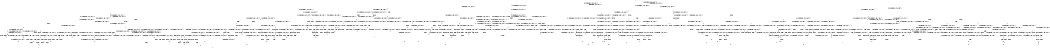 digraph BCG {
size = "7, 10.5";
center = TRUE;
node [shape = circle];
0 [peripheries = 2];
0 -> 1 [label = "EX !0 !ATOMIC_EXCH_BRANCH (1, +0, TRUE, +0, 1, TRUE) !{0, 1, 2}"];
0 -> 2 [label = "EX !2 !ATOMIC_EXCH_BRANCH (1, +1, TRUE, +1, 1, FALSE) !{0, 1, 2}"];
0 -> 3 [label = "EX !1 !ATOMIC_EXCH_BRANCH (1, +1, TRUE, +0, 3, TRUE) !{0, 1, 2}"];
0 -> 4 [label = "EX !0 !ATOMIC_EXCH_BRANCH (1, +0, TRUE, +0, 1, TRUE) !{0, 1, 2}"];
1 -> 1 [label = "EX !0 !ATOMIC_EXCH_BRANCH (1, +0, TRUE, +0, 1, TRUE) !{0, 1, 2}"];
1 -> 5 [label = "EX !2 !ATOMIC_EXCH_BRANCH (1, +1, TRUE, +1, 1, FALSE) !{0, 1, 2}"];
1 -> 6 [label = "EX !1 !ATOMIC_EXCH_BRANCH (1, +1, TRUE, +0, 3, TRUE) !{0, 1, 2}"];
1 -> 4 [label = "EX !0 !ATOMIC_EXCH_BRANCH (1, +0, TRUE, +0, 1, TRUE) !{0, 1, 2}"];
2 -> 7 [label = "EX !0 !ATOMIC_EXCH_BRANCH (1, +0, TRUE, +0, 1, FALSE) !{0, 1, 2}"];
2 -> 8 [label = "EX !1 !ATOMIC_EXCH_BRANCH (1, +1, TRUE, +0, 3, FALSE) !{0, 1, 2}"];
2 -> 9 [label = "TERMINATE !2"];
2 -> 10 [label = "EX !0 !ATOMIC_EXCH_BRANCH (1, +0, TRUE, +0, 1, FALSE) !{0, 1, 2}"];
3 -> 11 [label = "EX !0 !ATOMIC_EXCH_BRANCH (1, +0, TRUE, +0, 1, FALSE) !{0, 1, 2}"];
3 -> 12 [label = "EX !2 !ATOMIC_EXCH_BRANCH (1, +1, TRUE, +1, 1, TRUE) !{0, 1, 2}"];
3 -> 13 [label = "TERMINATE !1"];
3 -> 14 [label = "EX !0 !ATOMIC_EXCH_BRANCH (1, +0, TRUE, +0, 1, FALSE) !{0, 1, 2}"];
4 -> 15 [label = "EX !1 !ATOMIC_EXCH_BRANCH (1, +1, TRUE, +0, 3, TRUE) !{0, 1, 2}"];
4 -> 4 [label = "EX !0 !ATOMIC_EXCH_BRANCH (1, +0, TRUE, +0, 1, TRUE) !{0, 1, 2}"];
4 -> 16 [label = "EX !2 !ATOMIC_EXCH_BRANCH (1, +1, TRUE, +1, 1, FALSE) !{0, 1, 2}"];
4 -> 17 [label = "EX !1 !ATOMIC_EXCH_BRANCH (1, +1, TRUE, +0, 3, TRUE) !{0, 1, 2}"];
5 -> 7 [label = "EX !0 !ATOMIC_EXCH_BRANCH (1, +0, TRUE, +0, 1, FALSE) !{0, 1, 2}"];
5 -> 18 [label = "EX !1 !ATOMIC_EXCH_BRANCH (1, +1, TRUE, +0, 3, FALSE) !{0, 1, 2}"];
5 -> 19 [label = "TERMINATE !2"];
5 -> 10 [label = "EX !0 !ATOMIC_EXCH_BRANCH (1, +0, TRUE, +0, 1, FALSE) !{0, 1, 2}"];
6 -> 11 [label = "EX !0 !ATOMIC_EXCH_BRANCH (1, +0, TRUE, +0, 1, FALSE) !{0, 1, 2}"];
6 -> 20 [label = "EX !2 !ATOMIC_EXCH_BRANCH (1, +1, TRUE, +1, 1, TRUE) !{0, 1, 2}"];
6 -> 21 [label = "TERMINATE !1"];
6 -> 14 [label = "EX !0 !ATOMIC_EXCH_BRANCH (1, +0, TRUE, +0, 1, FALSE) !{0, 1, 2}"];
7 -> 22 [label = "EX !1 !ATOMIC_EXCH_BRANCH (1, +1, TRUE, +0, 3, TRUE) !{0, 1, 2}"];
7 -> 23 [label = "TERMINATE !0"];
7 -> 24 [label = "TERMINATE !2"];
8 -> 25 [label = "EX !1 !ATOMIC_EXCH_BRANCH (1, +0, FALSE, +1, 1, TRUE) !{0, 1, 2}"];
8 -> 26 [label = "EX !0 !ATOMIC_EXCH_BRANCH (1, +0, TRUE, +0, 1, FALSE) !{0, 1, 2}"];
8 -> 27 [label = "TERMINATE !2"];
8 -> 28 [label = "EX !0 !ATOMIC_EXCH_BRANCH (1, +0, TRUE, +0, 1, FALSE) !{0, 1, 2}"];
9 -> 29 [label = "EX !0 !ATOMIC_EXCH_BRANCH (1, +0, TRUE, +0, 1, FALSE) !{0, 1}"];
9 -> 30 [label = "EX !1 !ATOMIC_EXCH_BRANCH (1, +1, TRUE, +0, 3, FALSE) !{0, 1}"];
9 -> 31 [label = "EX !0 !ATOMIC_EXCH_BRANCH (1, +0, TRUE, +0, 1, FALSE) !{0, 1}"];
10 -> 32 [label = "EX !1 !ATOMIC_EXCH_BRANCH (1, +1, TRUE, +0, 3, TRUE) !{0, 1, 2}"];
10 -> 33 [label = "EX !1 !ATOMIC_EXCH_BRANCH (1, +1, TRUE, +0, 3, TRUE) !{0, 1, 2}"];
10 -> 34 [label = "TERMINATE !0"];
10 -> 35 [label = "TERMINATE !2"];
11 -> 22 [label = "EX !2 !ATOMIC_EXCH_BRANCH (1, +1, TRUE, +1, 1, FALSE) !{0, 1, 2}"];
11 -> 36 [label = "TERMINATE !0"];
11 -> 37 [label = "TERMINATE !1"];
12 -> 12 [label = "EX !2 !ATOMIC_EXCH_BRANCH (1, +1, TRUE, +1, 1, TRUE) !{0, 1, 2}"];
12 -> 38 [label = "EX !0 !ATOMIC_EXCH_BRANCH (1, +0, TRUE, +0, 1, FALSE) !{0, 1, 2}"];
12 -> 39 [label = "TERMINATE !1"];
12 -> 40 [label = "EX !0 !ATOMIC_EXCH_BRANCH (1, +0, TRUE, +0, 1, FALSE) !{0, 1, 2}"];
13 -> 41 [label = "EX !0 !ATOMIC_EXCH_BRANCH (1, +0, TRUE, +0, 1, FALSE) !{0, 2}"];
13 -> 42 [label = "EX !2 !ATOMIC_EXCH_BRANCH (1, +1, TRUE, +1, 1, TRUE) !{0, 2}"];
13 -> 43 [label = "EX !0 !ATOMIC_EXCH_BRANCH (1, +0, TRUE, +0, 1, FALSE) !{0, 2}"];
14 -> 33 [label = "EX !2 !ATOMIC_EXCH_BRANCH (1, +1, TRUE, +1, 1, FALSE) !{0, 1, 2}"];
14 -> 44 [label = "TERMINATE !0"];
14 -> 45 [label = "TERMINATE !1"];
15 -> 46 [label = "EX !2 !ATOMIC_EXCH_BRANCH (1, +1, TRUE, +1, 1, TRUE) !{0, 1, 2}"];
15 -> 47 [label = "EX !0 !ATOMIC_EXCH_BRANCH (1, +0, TRUE, +0, 1, FALSE) !{0, 1, 2}"];
15 -> 48 [label = "EX !2 !ATOMIC_EXCH_BRANCH (1, +1, TRUE, +1, 1, TRUE) !{0, 1, 2}"];
15 -> 49 [label = "TERMINATE !1"];
16 -> 50 [label = "EX !1 !ATOMIC_EXCH_BRANCH (1, +1, TRUE, +0, 3, FALSE) !{0, 1, 2}"];
16 -> 10 [label = "EX !0 !ATOMIC_EXCH_BRANCH (1, +0, TRUE, +0, 1, FALSE) !{0, 1, 2}"];
16 -> 51 [label = "EX !1 !ATOMIC_EXCH_BRANCH (1, +1, TRUE, +0, 3, FALSE) !{0, 1, 2}"];
16 -> 52 [label = "TERMINATE !2"];
17 -> 14 [label = "EX !0 !ATOMIC_EXCH_BRANCH (1, +0, TRUE, +0, 1, FALSE) !{0, 1, 2}"];
17 -> 53 [label = "EX !2 !ATOMIC_EXCH_BRANCH (1, +1, TRUE, +1, 1, TRUE) !{0, 1, 2}"];
17 -> 54 [label = "TERMINATE !1"];
18 -> 26 [label = "EX !0 !ATOMIC_EXCH_BRANCH (1, +0, TRUE, +0, 1, FALSE) !{0, 1, 2}"];
18 -> 55 [label = "EX !1 !ATOMIC_EXCH_BRANCH (1, +0, FALSE, +1, 1, TRUE) !{0, 1, 2}"];
18 -> 56 [label = "TERMINATE !2"];
18 -> 28 [label = "EX !0 !ATOMIC_EXCH_BRANCH (1, +0, TRUE, +0, 1, FALSE) !{0, 1, 2}"];
19 -> 29 [label = "EX !0 !ATOMIC_EXCH_BRANCH (1, +0, TRUE, +0, 1, FALSE) !{0, 1}"];
19 -> 57 [label = "EX !1 !ATOMIC_EXCH_BRANCH (1, +1, TRUE, +0, 3, FALSE) !{0, 1}"];
19 -> 31 [label = "EX !0 !ATOMIC_EXCH_BRANCH (1, +0, TRUE, +0, 1, FALSE) !{0, 1}"];
20 -> 38 [label = "EX !0 !ATOMIC_EXCH_BRANCH (1, +0, TRUE, +0, 1, FALSE) !{0, 1, 2}"];
20 -> 20 [label = "EX !2 !ATOMIC_EXCH_BRANCH (1, +1, TRUE, +1, 1, TRUE) !{0, 1, 2}"];
20 -> 58 [label = "TERMINATE !1"];
20 -> 40 [label = "EX !0 !ATOMIC_EXCH_BRANCH (1, +0, TRUE, +0, 1, FALSE) !{0, 1, 2}"];
21 -> 41 [label = "EX !0 !ATOMIC_EXCH_BRANCH (1, +0, TRUE, +0, 1, FALSE) !{0, 2}"];
21 -> 59 [label = "EX !2 !ATOMIC_EXCH_BRANCH (1, +1, TRUE, +1, 1, TRUE) !{0, 2}"];
21 -> 43 [label = "EX !0 !ATOMIC_EXCH_BRANCH (1, +0, TRUE, +0, 1, FALSE) !{0, 2}"];
22 -> 60 [label = "TERMINATE !0"];
22 -> 61 [label = "TERMINATE !2"];
22 -> 62 [label = "TERMINATE !1"];
23 -> 63 [label = "EX !1 !ATOMIC_EXCH_BRANCH (1, +1, TRUE, +0, 3, TRUE) !{1, 2}"];
23 -> 64 [label = "TERMINATE !2"];
23 -> 65 [label = "EX !1 !ATOMIC_EXCH_BRANCH (1, +1, TRUE, +0, 3, TRUE) !{1, 2}"];
24 -> 66 [label = "EX !1 !ATOMIC_EXCH_BRANCH (1, +1, TRUE, +0, 3, TRUE) !{0, 1}"];
24 -> 64 [label = "TERMINATE !0"];
25 -> 8 [label = "EX !1 !ATOMIC_EXCH_BRANCH (1, +1, TRUE, +0, 3, FALSE) !{0, 1, 2}"];
25 -> 67 [label = "EX !0 !ATOMIC_EXCH_BRANCH (1, +0, TRUE, +0, 1, FALSE) !{0, 1, 2}"];
25 -> 68 [label = "TERMINATE !2"];
25 -> 69 [label = "EX !0 !ATOMIC_EXCH_BRANCH (1, +0, TRUE, +0, 1, FALSE) !{0, 1, 2}"];
26 -> 70 [label = "EX !1 !ATOMIC_EXCH_BRANCH (1, +0, FALSE, +1, 1, FALSE) !{0, 1, 2}"];
26 -> 71 [label = "TERMINATE !0"];
26 -> 72 [label = "TERMINATE !2"];
27 -> 73 [label = "EX !1 !ATOMIC_EXCH_BRANCH (1, +0, FALSE, +1, 1, TRUE) !{0, 1}"];
27 -> 74 [label = "EX !0 !ATOMIC_EXCH_BRANCH (1, +0, TRUE, +0, 1, FALSE) !{0, 1}"];
27 -> 75 [label = "EX !0 !ATOMIC_EXCH_BRANCH (1, +0, TRUE, +0, 1, FALSE) !{0, 1}"];
28 -> 76 [label = "EX !1 !ATOMIC_EXCH_BRANCH (1, +0, FALSE, +1, 1, FALSE) !{0, 1, 2}"];
28 -> 77 [label = "EX !1 !ATOMIC_EXCH_BRANCH (1, +0, FALSE, +1, 1, FALSE) !{0, 1, 2}"];
28 -> 78 [label = "TERMINATE !0"];
28 -> 79 [label = "TERMINATE !2"];
29 -> 66 [label = "EX !1 !ATOMIC_EXCH_BRANCH (1, +1, TRUE, +0, 3, TRUE) !{0, 1}"];
29 -> 64 [label = "TERMINATE !0"];
30 -> 73 [label = "EX !1 !ATOMIC_EXCH_BRANCH (1, +0, FALSE, +1, 1, TRUE) !{0, 1}"];
30 -> 74 [label = "EX !0 !ATOMIC_EXCH_BRANCH (1, +0, TRUE, +0, 1, FALSE) !{0, 1}"];
30 -> 75 [label = "EX !0 !ATOMIC_EXCH_BRANCH (1, +0, TRUE, +0, 1, FALSE) !{0, 1}"];
31 -> 80 [label = "EX !1 !ATOMIC_EXCH_BRANCH (1, +1, TRUE, +0, 3, TRUE) !{0, 1}"];
31 -> 81 [label = "EX !1 !ATOMIC_EXCH_BRANCH (1, +1, TRUE, +0, 3, TRUE) !{0, 1}"];
31 -> 82 [label = "TERMINATE !0"];
32 -> 83 [label = "TERMINATE !0"];
32 -> 84 [label = "TERMINATE !2"];
32 -> 85 [label = "TERMINATE !1"];
33 -> 86 [label = "TERMINATE !0"];
33 -> 87 [label = "TERMINATE !2"];
33 -> 88 [label = "TERMINATE !1"];
34 -> 89 [label = "EX !1 !ATOMIC_EXCH_BRANCH (1, +1, TRUE, +0, 3, TRUE) !{1, 2}"];
34 -> 90 [label = "TERMINATE !2"];
35 -> 91 [label = "EX !1 !ATOMIC_EXCH_BRANCH (1, +1, TRUE, +0, 3, TRUE) !{0, 1}"];
35 -> 90 [label = "TERMINATE !0"];
36 -> 63 [label = "EX !2 !ATOMIC_EXCH_BRANCH (1, +1, TRUE, +1, 1, FALSE) !{1, 2}"];
36 -> 92 [label = "TERMINATE !1"];
37 -> 93 [label = "EX !2 !ATOMIC_EXCH_BRANCH (1, +1, TRUE, +1, 1, FALSE) !{0, 2}"];
37 -> 92 [label = "TERMINATE !0"];
38 -> 22 [label = "EX !2 !ATOMIC_EXCH_BRANCH (1, +1, TRUE, +1, 1, FALSE) !{0, 1, 2}"];
38 -> 94 [label = "TERMINATE !0"];
38 -> 95 [label = "TERMINATE !1"];
39 -> 42 [label = "EX !2 !ATOMIC_EXCH_BRANCH (1, +1, TRUE, +1, 1, TRUE) !{0, 2}"];
39 -> 96 [label = "EX !0 !ATOMIC_EXCH_BRANCH (1, +0, TRUE, +0, 1, FALSE) !{0, 2}"];
39 -> 97 [label = "EX !0 !ATOMIC_EXCH_BRANCH (1, +0, TRUE, +0, 1, FALSE) !{0, 2}"];
40 -> 33 [label = "EX !2 !ATOMIC_EXCH_BRANCH (1, +1, TRUE, +1, 1, FALSE) !{0, 1, 2}"];
40 -> 98 [label = "TERMINATE !0"];
40 -> 99 [label = "TERMINATE !1"];
41 -> 93 [label = "EX !2 !ATOMIC_EXCH_BRANCH (1, +1, TRUE, +1, 1, FALSE) !{0, 2}"];
41 -> 92 [label = "TERMINATE !0"];
42 -> 42 [label = "EX !2 !ATOMIC_EXCH_BRANCH (1, +1, TRUE, +1, 1, TRUE) !{0, 2}"];
42 -> 96 [label = "EX !0 !ATOMIC_EXCH_BRANCH (1, +0, TRUE, +0, 1, FALSE) !{0, 2}"];
42 -> 97 [label = "EX !0 !ATOMIC_EXCH_BRANCH (1, +0, TRUE, +0, 1, FALSE) !{0, 2}"];
43 -> 100 [label = "EX !2 !ATOMIC_EXCH_BRANCH (1, +1, TRUE, +1, 1, FALSE) !{0, 2}"];
43 -> 101 [label = "EX !2 !ATOMIC_EXCH_BRANCH (1, +1, TRUE, +1, 1, FALSE) !{0, 2}"];
43 -> 102 [label = "TERMINATE !0"];
44 -> 89 [label = "EX !2 !ATOMIC_EXCH_BRANCH (1, +1, TRUE, +1, 1, FALSE) !{1, 2}"];
44 -> 103 [label = "TERMINATE !1"];
45 -> 104 [label = "EX !2 !ATOMIC_EXCH_BRANCH (1, +1, TRUE, +1, 1, FALSE) !{0, 2}"];
45 -> 103 [label = "TERMINATE !0"];
46 -> 105 [label = "EX !0 !ATOMIC_EXCH_BRANCH (1, +0, TRUE, +0, 1, FALSE) !{0, 1, 2}"];
46 -> 46 [label = "EX !2 !ATOMIC_EXCH_BRANCH (1, +1, TRUE, +1, 1, TRUE) !{0, 1, 2}"];
46 -> 106 [label = "TERMINATE !1"];
46 -> 40 [label = "EX !0 !ATOMIC_EXCH_BRANCH (1, +0, TRUE, +0, 1, FALSE) !{0, 1, 2}"];
47 -> 107 [label = "EX !2 !ATOMIC_EXCH_BRANCH (1, +1, TRUE, +1, 1, FALSE) !{0, 1, 2}"];
47 -> 32 [label = "EX !2 !ATOMIC_EXCH_BRANCH (1, +1, TRUE, +1, 1, FALSE) !{0, 1, 2}"];
47 -> 108 [label = "TERMINATE !0"];
47 -> 109 [label = "TERMINATE !1"];
48 -> 46 [label = "EX !2 !ATOMIC_EXCH_BRANCH (1, +1, TRUE, +1, 1, TRUE) !{0, 1, 2}"];
48 -> 110 [label = "EX !0 !ATOMIC_EXCH_BRANCH (1, +0, TRUE, +0, 1, FALSE) !{0, 1, 2}"];
48 -> 48 [label = "EX !2 !ATOMIC_EXCH_BRANCH (1, +1, TRUE, +1, 1, TRUE) !{0, 1, 2}"];
48 -> 111 [label = "TERMINATE !1"];
49 -> 112 [label = "EX !0 !ATOMIC_EXCH_BRANCH (1, +0, TRUE, +0, 1, FALSE) !{0, 2}"];
49 -> 113 [label = "EX !2 !ATOMIC_EXCH_BRANCH (1, +1, TRUE, +1, 1, TRUE) !{0, 2}"];
50 -> 114 [label = "EX !0 !ATOMIC_EXCH_BRANCH (1, +0, TRUE, +0, 1, FALSE) !{0, 1, 2}"];
50 -> 115 [label = "EX !1 !ATOMIC_EXCH_BRANCH (1, +0, FALSE, +1, 1, TRUE) !{0, 1, 2}"];
50 -> 116 [label = "TERMINATE !2"];
51 -> 115 [label = "EX !1 !ATOMIC_EXCH_BRANCH (1, +0, FALSE, +1, 1, TRUE) !{0, 1, 2}"];
51 -> 28 [label = "EX !0 !ATOMIC_EXCH_BRANCH (1, +0, TRUE, +0, 1, FALSE) !{0, 1, 2}"];
51 -> 117 [label = "EX !1 !ATOMIC_EXCH_BRANCH (1, +0, FALSE, +1, 1, TRUE) !{0, 1, 2}"];
51 -> 118 [label = "TERMINATE !2"];
52 -> 119 [label = "EX !0 !ATOMIC_EXCH_BRANCH (1, +0, TRUE, +0, 1, FALSE) !{0, 1}"];
52 -> 120 [label = "EX !1 !ATOMIC_EXCH_BRANCH (1, +1, TRUE, +0, 3, FALSE) !{0, 1}"];
53 -> 40 [label = "EX !0 !ATOMIC_EXCH_BRANCH (1, +0, TRUE, +0, 1, FALSE) !{0, 1, 2}"];
53 -> 53 [label = "EX !2 !ATOMIC_EXCH_BRANCH (1, +1, TRUE, +1, 1, TRUE) !{0, 1, 2}"];
53 -> 121 [label = "TERMINATE !1"];
54 -> 122 [label = "EX !0 !ATOMIC_EXCH_BRANCH (1, +0, TRUE, +0, 1, FALSE) !{0, 2}"];
54 -> 123 [label = "EX !2 !ATOMIC_EXCH_BRANCH (1, +1, TRUE, +1, 1, TRUE) !{0, 2}"];
55 -> 67 [label = "EX !0 !ATOMIC_EXCH_BRANCH (1, +0, TRUE, +0, 1, FALSE) !{0, 1, 2}"];
55 -> 18 [label = "EX !1 !ATOMIC_EXCH_BRANCH (1, +1, TRUE, +0, 3, FALSE) !{0, 1, 2}"];
55 -> 124 [label = "TERMINATE !2"];
55 -> 69 [label = "EX !0 !ATOMIC_EXCH_BRANCH (1, +0, TRUE, +0, 1, FALSE) !{0, 1, 2}"];
56 -> 74 [label = "EX !0 !ATOMIC_EXCH_BRANCH (1, +0, TRUE, +0, 1, FALSE) !{0, 1}"];
56 -> 125 [label = "EX !1 !ATOMIC_EXCH_BRANCH (1, +0, FALSE, +1, 1, TRUE) !{0, 1}"];
56 -> 75 [label = "EX !0 !ATOMIC_EXCH_BRANCH (1, +0, TRUE, +0, 1, FALSE) !{0, 1}"];
57 -> 74 [label = "EX !0 !ATOMIC_EXCH_BRANCH (1, +0, TRUE, +0, 1, FALSE) !{0, 1}"];
57 -> 125 [label = "EX !1 !ATOMIC_EXCH_BRANCH (1, +0, FALSE, +1, 1, TRUE) !{0, 1}"];
57 -> 75 [label = "EX !0 !ATOMIC_EXCH_BRANCH (1, +0, TRUE, +0, 1, FALSE) !{0, 1}"];
58 -> 96 [label = "EX !0 !ATOMIC_EXCH_BRANCH (1, +0, TRUE, +0, 1, FALSE) !{0, 2}"];
58 -> 59 [label = "EX !2 !ATOMIC_EXCH_BRANCH (1, +1, TRUE, +1, 1, TRUE) !{0, 2}"];
58 -> 97 [label = "EX !0 !ATOMIC_EXCH_BRANCH (1, +0, TRUE, +0, 1, FALSE) !{0, 2}"];
59 -> 96 [label = "EX !0 !ATOMIC_EXCH_BRANCH (1, +0, TRUE, +0, 1, FALSE) !{0, 2}"];
59 -> 59 [label = "EX !2 !ATOMIC_EXCH_BRANCH (1, +1, TRUE, +1, 1, TRUE) !{0, 2}"];
59 -> 97 [label = "EX !0 !ATOMIC_EXCH_BRANCH (1, +0, TRUE, +0, 1, FALSE) !{0, 2}"];
60 -> 126 [label = "TERMINATE !2"];
60 -> 127 [label = "TERMINATE !1"];
61 -> 126 [label = "TERMINATE !0"];
61 -> 128 [label = "TERMINATE !1"];
62 -> 127 [label = "TERMINATE !0"];
62 -> 128 [label = "TERMINATE !2"];
63 -> 126 [label = "TERMINATE !2"];
63 -> 127 [label = "TERMINATE !1"];
64 -> 129 [label = "EX !1 !ATOMIC_EXCH_BRANCH (1, +1, TRUE, +0, 3, TRUE) !{1}"];
64 -> 130 [label = "EX !1 !ATOMIC_EXCH_BRANCH (1, +1, TRUE, +0, 3, TRUE) !{1}"];
65 -> 131 [label = "TERMINATE !2"];
65 -> 132 [label = "TERMINATE !1"];
66 -> 126 [label = "TERMINATE !0"];
66 -> 128 [label = "TERMINATE !1"];
67 -> 22 [label = "EX !1 !ATOMIC_EXCH_BRANCH (1, +1, TRUE, +0, 3, TRUE) !{0, 1, 2}"];
67 -> 133 [label = "TERMINATE !0"];
67 -> 134 [label = "TERMINATE !2"];
68 -> 30 [label = "EX !1 !ATOMIC_EXCH_BRANCH (1, +1, TRUE, +0, 3, FALSE) !{0, 1}"];
68 -> 135 [label = "EX !0 !ATOMIC_EXCH_BRANCH (1, +0, TRUE, +0, 1, FALSE) !{0, 1}"];
68 -> 136 [label = "EX !0 !ATOMIC_EXCH_BRANCH (1, +0, TRUE, +0, 1, FALSE) !{0, 1}"];
69 -> 32 [label = "EX !1 !ATOMIC_EXCH_BRANCH (1, +1, TRUE, +0, 3, TRUE) !{0, 1, 2}"];
69 -> 33 [label = "EX !1 !ATOMIC_EXCH_BRANCH (1, +1, TRUE, +0, 3, TRUE) !{0, 1, 2}"];
69 -> 137 [label = "TERMINATE !0"];
69 -> 138 [label = "TERMINATE !2"];
70 -> 139 [label = "TERMINATE !0"];
70 -> 140 [label = "TERMINATE !2"];
70 -> 141 [label = "TERMINATE !1"];
71 -> 142 [label = "EX !1 !ATOMIC_EXCH_BRANCH (1, +0, FALSE, +1, 1, FALSE) !{1, 2}"];
71 -> 143 [label = "TERMINATE !2"];
71 -> 144 [label = "EX !1 !ATOMIC_EXCH_BRANCH (1, +0, FALSE, +1, 1, FALSE) !{1, 2}"];
72 -> 145 [label = "EX !1 !ATOMIC_EXCH_BRANCH (1, +0, FALSE, +1, 1, FALSE) !{0, 1}"];
72 -> 143 [label = "TERMINATE !0"];
73 -> 30 [label = "EX !1 !ATOMIC_EXCH_BRANCH (1, +1, TRUE, +0, 3, FALSE) !{0, 1}"];
73 -> 135 [label = "EX !0 !ATOMIC_EXCH_BRANCH (1, +0, TRUE, +0, 1, FALSE) !{0, 1}"];
73 -> 136 [label = "EX !0 !ATOMIC_EXCH_BRANCH (1, +0, TRUE, +0, 1, FALSE) !{0, 1}"];
74 -> 145 [label = "EX !1 !ATOMIC_EXCH_BRANCH (1, +0, FALSE, +1, 1, FALSE) !{0, 1}"];
74 -> 143 [label = "TERMINATE !0"];
75 -> 146 [label = "EX !1 !ATOMIC_EXCH_BRANCH (1, +0, FALSE, +1, 1, FALSE) !{0, 1}"];
75 -> 147 [label = "EX !1 !ATOMIC_EXCH_BRANCH (1, +0, FALSE, +1, 1, FALSE) !{0, 1}"];
75 -> 148 [label = "TERMINATE !0"];
76 -> 149 [label = "TERMINATE !0"];
76 -> 150 [label = "TERMINATE !2"];
76 -> 151 [label = "TERMINATE !1"];
77 -> 152 [label = "TERMINATE !0"];
77 -> 153 [label = "TERMINATE !2"];
77 -> 154 [label = "TERMINATE !1"];
78 -> 155 [label = "EX !1 !ATOMIC_EXCH_BRANCH (1, +0, FALSE, +1, 1, FALSE) !{1, 2}"];
78 -> 156 [label = "TERMINATE !2"];
79 -> 157 [label = "EX !1 !ATOMIC_EXCH_BRANCH (1, +0, FALSE, +1, 1, FALSE) !{0, 1}"];
79 -> 156 [label = "TERMINATE !0"];
80 -> 158 [label = "TERMINATE !0"];
80 -> 159 [label = "TERMINATE !1"];
81 -> 160 [label = "TERMINATE !0"];
81 -> 161 [label = "TERMINATE !1"];
82 -> 162 [label = "EX !1 !ATOMIC_EXCH_BRANCH (1, +1, TRUE, +0, 3, TRUE) !{1}"];
83 -> 163 [label = "TERMINATE !2"];
83 -> 164 [label = "TERMINATE !1"];
84 -> 163 [label = "TERMINATE !0"];
84 -> 165 [label = "TERMINATE !1"];
85 -> 164 [label = "TERMINATE !0"];
85 -> 165 [label = "TERMINATE !2"];
86 -> 166 [label = "TERMINATE !2"];
86 -> 167 [label = "TERMINATE !1"];
87 -> 166 [label = "TERMINATE !0"];
87 -> 168 [label = "TERMINATE !1"];
88 -> 167 [label = "TERMINATE !0"];
88 -> 168 [label = "TERMINATE !2"];
89 -> 166 [label = "TERMINATE !2"];
89 -> 167 [label = "TERMINATE !1"];
90 -> 169 [label = "EX !1 !ATOMIC_EXCH_BRANCH (1, +1, TRUE, +0, 3, TRUE) !{1}"];
91 -> 166 [label = "TERMINATE !0"];
91 -> 168 [label = "TERMINATE !1"];
92 -> 170 [label = "EX !2 !ATOMIC_EXCH_BRANCH (1, +1, TRUE, +1, 1, FALSE) !{2}"];
92 -> 171 [label = "EX !2 !ATOMIC_EXCH_BRANCH (1, +1, TRUE, +1, 1, FALSE) !{2}"];
93 -> 127 [label = "TERMINATE !0"];
93 -> 128 [label = "TERMINATE !2"];
94 -> 63 [label = "EX !2 !ATOMIC_EXCH_BRANCH (1, +1, TRUE, +1, 1, FALSE) !{1, 2}"];
94 -> 172 [label = "TERMINATE !1"];
95 -> 93 [label = "EX !2 !ATOMIC_EXCH_BRANCH (1, +1, TRUE, +1, 1, FALSE) !{0, 2}"];
95 -> 172 [label = "TERMINATE !0"];
96 -> 93 [label = "EX !2 !ATOMIC_EXCH_BRANCH (1, +1, TRUE, +1, 1, FALSE) !{0, 2}"];
96 -> 172 [label = "TERMINATE !0"];
97 -> 100 [label = "EX !2 !ATOMIC_EXCH_BRANCH (1, +1, TRUE, +1, 1, FALSE) !{0, 2}"];
97 -> 101 [label = "EX !2 !ATOMIC_EXCH_BRANCH (1, +1, TRUE, +1, 1, FALSE) !{0, 2}"];
97 -> 173 [label = "TERMINATE !0"];
98 -> 89 [label = "EX !2 !ATOMIC_EXCH_BRANCH (1, +1, TRUE, +1, 1, FALSE) !{1, 2}"];
98 -> 174 [label = "TERMINATE !1"];
99 -> 104 [label = "EX !2 !ATOMIC_EXCH_BRANCH (1, +1, TRUE, +1, 1, FALSE) !{0, 2}"];
99 -> 174 [label = "TERMINATE !0"];
100 -> 175 [label = "TERMINATE !0"];
100 -> 176 [label = "TERMINATE !2"];
101 -> 177 [label = "TERMINATE !0"];
101 -> 178 [label = "TERMINATE !2"];
102 -> 179 [label = "EX !2 !ATOMIC_EXCH_BRANCH (1, +1, TRUE, +1, 1, FALSE) !{2}"];
103 -> 180 [label = "EX !2 !ATOMIC_EXCH_BRANCH (1, +1, TRUE, +1, 1, FALSE) !{2}"];
104 -> 167 [label = "TERMINATE !0"];
104 -> 168 [label = "TERMINATE !2"];
105 -> 107 [label = "EX !2 !ATOMIC_EXCH_BRANCH (1, +1, TRUE, +1, 1, FALSE) !{0, 1, 2}"];
105 -> 181 [label = "TERMINATE !0"];
105 -> 182 [label = "TERMINATE !1"];
106 -> 183 [label = "EX !0 !ATOMIC_EXCH_BRANCH (1, +0, TRUE, +0, 1, FALSE) !{0, 2}"];
106 -> 184 [label = "EX !2 !ATOMIC_EXCH_BRANCH (1, +1, TRUE, +1, 1, TRUE) !{0, 2}"];
107 -> 185 [label = "TERMINATE !0"];
107 -> 186 [label = "TERMINATE !2"];
107 -> 187 [label = "TERMINATE !1"];
108 -> 188 [label = "EX !2 !ATOMIC_EXCH_BRANCH (1, +1, TRUE, +1, 1, FALSE) !{1, 2}"];
108 -> 189 [label = "TERMINATE !1"];
109 -> 190 [label = "EX !2 !ATOMIC_EXCH_BRANCH (1, +1, TRUE, +1, 1, FALSE) !{0, 2}"];
109 -> 189 [label = "TERMINATE !0"];
110 -> 107 [label = "EX !2 !ATOMIC_EXCH_BRANCH (1, +1, TRUE, +1, 1, FALSE) !{0, 1, 2}"];
110 -> 32 [label = "EX !2 !ATOMIC_EXCH_BRANCH (1, +1, TRUE, +1, 1, FALSE) !{0, 1, 2}"];
110 -> 191 [label = "TERMINATE !0"];
110 -> 192 [label = "TERMINATE !1"];
111 -> 193 [label = "EX !0 !ATOMIC_EXCH_BRANCH (1, +0, TRUE, +0, 1, FALSE) !{0, 2}"];
111 -> 113 [label = "EX !2 !ATOMIC_EXCH_BRANCH (1, +1, TRUE, +1, 1, TRUE) !{0, 2}"];
112 -> 190 [label = "EX !2 !ATOMIC_EXCH_BRANCH (1, +1, TRUE, +1, 1, FALSE) !{0, 2}"];
112 -> 189 [label = "TERMINATE !0"];
113 -> 193 [label = "EX !0 !ATOMIC_EXCH_BRANCH (1, +0, TRUE, +0, 1, FALSE) !{0, 2}"];
113 -> 113 [label = "EX !2 !ATOMIC_EXCH_BRANCH (1, +1, TRUE, +1, 1, TRUE) !{0, 2}"];
114 -> 76 [label = "EX !1 !ATOMIC_EXCH_BRANCH (1, +0, FALSE, +1, 1, FALSE) !{0, 1, 2}"];
114 -> 194 [label = "TERMINATE !0"];
114 -> 195 [label = "TERMINATE !2"];
115 -> 196 [label = "EX !0 !ATOMIC_EXCH_BRANCH (1, +0, TRUE, +0, 1, FALSE) !{0, 1, 2}"];
115 -> 50 [label = "EX !1 !ATOMIC_EXCH_BRANCH (1, +1, TRUE, +0, 3, FALSE) !{0, 1, 2}"];
115 -> 197 [label = "TERMINATE !2"];
116 -> 198 [label = "EX !0 !ATOMIC_EXCH_BRANCH (1, +0, TRUE, +0, 1, FALSE) !{0, 1}"];
116 -> 199 [label = "EX !1 !ATOMIC_EXCH_BRANCH (1, +0, FALSE, +1, 1, TRUE) !{0, 1}"];
117 -> 50 [label = "EX !1 !ATOMIC_EXCH_BRANCH (1, +1, TRUE, +0, 3, FALSE) !{0, 1, 2}"];
117 -> 69 [label = "EX !0 !ATOMIC_EXCH_BRANCH (1, +0, TRUE, +0, 1, FALSE) !{0, 1, 2}"];
117 -> 51 [label = "EX !1 !ATOMIC_EXCH_BRANCH (1, +1, TRUE, +0, 3, FALSE) !{0, 1, 2}"];
117 -> 200 [label = "TERMINATE !2"];
118 -> 201 [label = "EX !0 !ATOMIC_EXCH_BRANCH (1, +0, TRUE, +0, 1, FALSE) !{0, 1}"];
118 -> 202 [label = "EX !1 !ATOMIC_EXCH_BRANCH (1, +0, FALSE, +1, 1, TRUE) !{0, 1}"];
119 -> 91 [label = "EX !1 !ATOMIC_EXCH_BRANCH (1, +1, TRUE, +0, 3, TRUE) !{0, 1}"];
119 -> 90 [label = "TERMINATE !0"];
120 -> 201 [label = "EX !0 !ATOMIC_EXCH_BRANCH (1, +0, TRUE, +0, 1, FALSE) !{0, 1}"];
120 -> 202 [label = "EX !1 !ATOMIC_EXCH_BRANCH (1, +0, FALSE, +1, 1, TRUE) !{0, 1}"];
121 -> 203 [label = "EX !0 !ATOMIC_EXCH_BRANCH (1, +0, TRUE, +0, 1, FALSE) !{0, 2}"];
121 -> 123 [label = "EX !2 !ATOMIC_EXCH_BRANCH (1, +1, TRUE, +1, 1, TRUE) !{0, 2}"];
122 -> 104 [label = "EX !2 !ATOMIC_EXCH_BRANCH (1, +1, TRUE, +1, 1, FALSE) !{0, 2}"];
122 -> 103 [label = "TERMINATE !0"];
123 -> 203 [label = "EX !0 !ATOMIC_EXCH_BRANCH (1, +0, TRUE, +0, 1, FALSE) !{0, 2}"];
123 -> 123 [label = "EX !2 !ATOMIC_EXCH_BRANCH (1, +1, TRUE, +1, 1, TRUE) !{0, 2}"];
124 -> 135 [label = "EX !0 !ATOMIC_EXCH_BRANCH (1, +0, TRUE, +0, 1, FALSE) !{0, 1}"];
124 -> 57 [label = "EX !1 !ATOMIC_EXCH_BRANCH (1, +1, TRUE, +0, 3, FALSE) !{0, 1}"];
124 -> 136 [label = "EX !0 !ATOMIC_EXCH_BRANCH (1, +0, TRUE, +0, 1, FALSE) !{0, 1}"];
125 -> 135 [label = "EX !0 !ATOMIC_EXCH_BRANCH (1, +0, TRUE, +0, 1, FALSE) !{0, 1}"];
125 -> 57 [label = "EX !1 !ATOMIC_EXCH_BRANCH (1, +1, TRUE, +0, 3, FALSE) !{0, 1}"];
125 -> 136 [label = "EX !0 !ATOMIC_EXCH_BRANCH (1, +0, TRUE, +0, 1, FALSE) !{0, 1}"];
126 -> 204 [label = "TERMINATE !1"];
127 -> 204 [label = "TERMINATE !2"];
128 -> 204 [label = "TERMINATE !0"];
129 -> 204 [label = "TERMINATE !1"];
130 -> 205 [label = "TERMINATE !1"];
131 -> 206 [label = "TERMINATE !1"];
132 -> 206 [label = "TERMINATE !2"];
133 -> 63 [label = "EX !1 !ATOMIC_EXCH_BRANCH (1, +1, TRUE, +0, 3, TRUE) !{1, 2}"];
133 -> 207 [label = "TERMINATE !2"];
133 -> 65 [label = "EX !1 !ATOMIC_EXCH_BRANCH (1, +1, TRUE, +0, 3, TRUE) !{1, 2}"];
134 -> 66 [label = "EX !1 !ATOMIC_EXCH_BRANCH (1, +1, TRUE, +0, 3, TRUE) !{0, 1}"];
134 -> 207 [label = "TERMINATE !0"];
135 -> 66 [label = "EX !1 !ATOMIC_EXCH_BRANCH (1, +1, TRUE, +0, 3, TRUE) !{0, 1}"];
135 -> 207 [label = "TERMINATE !0"];
136 -> 80 [label = "EX !1 !ATOMIC_EXCH_BRANCH (1, +1, TRUE, +0, 3, TRUE) !{0, 1}"];
136 -> 81 [label = "EX !1 !ATOMIC_EXCH_BRANCH (1, +1, TRUE, +0, 3, TRUE) !{0, 1}"];
136 -> 208 [label = "TERMINATE !0"];
137 -> 89 [label = "EX !1 !ATOMIC_EXCH_BRANCH (1, +1, TRUE, +0, 3, TRUE) !{1, 2}"];
137 -> 209 [label = "TERMINATE !2"];
138 -> 91 [label = "EX !1 !ATOMIC_EXCH_BRANCH (1, +1, TRUE, +0, 3, TRUE) !{0, 1}"];
138 -> 209 [label = "TERMINATE !0"];
139 -> 210 [label = "TERMINATE !2"];
139 -> 211 [label = "TERMINATE !1"];
140 -> 210 [label = "TERMINATE !0"];
140 -> 212 [label = "TERMINATE !1"];
141 -> 211 [label = "TERMINATE !0"];
141 -> 212 [label = "TERMINATE !2"];
142 -> 210 [label = "TERMINATE !2"];
142 -> 211 [label = "TERMINATE !1"];
143 -> 213 [label = "EX !1 !ATOMIC_EXCH_BRANCH (1, +0, FALSE, +1, 1, FALSE) !{1}"];
143 -> 214 [label = "EX !1 !ATOMIC_EXCH_BRANCH (1, +0, FALSE, +1, 1, FALSE) !{1}"];
144 -> 215 [label = "TERMINATE !2"];
144 -> 216 [label = "TERMINATE !1"];
145 -> 210 [label = "TERMINATE !0"];
145 -> 212 [label = "TERMINATE !1"];
146 -> 217 [label = "TERMINATE !0"];
146 -> 218 [label = "TERMINATE !1"];
147 -> 219 [label = "TERMINATE !0"];
147 -> 220 [label = "TERMINATE !1"];
148 -> 221 [label = "EX !1 !ATOMIC_EXCH_BRANCH (1, +0, FALSE, +1, 1, FALSE) !{1}"];
149 -> 222 [label = "TERMINATE !2"];
149 -> 223 [label = "TERMINATE !1"];
150 -> 222 [label = "TERMINATE !0"];
150 -> 224 [label = "TERMINATE !1"];
151 -> 223 [label = "TERMINATE !0"];
151 -> 224 [label = "TERMINATE !2"];
152 -> 225 [label = "TERMINATE !2"];
152 -> 226 [label = "TERMINATE !1"];
153 -> 225 [label = "TERMINATE !0"];
153 -> 227 [label = "TERMINATE !1"];
154 -> 226 [label = "TERMINATE !0"];
154 -> 227 [label = "TERMINATE !2"];
155 -> 225 [label = "TERMINATE !2"];
155 -> 226 [label = "TERMINATE !1"];
156 -> 228 [label = "EX !1 !ATOMIC_EXCH_BRANCH (1, +0, FALSE, +1, 1, FALSE) !{1}"];
157 -> 225 [label = "TERMINATE !0"];
157 -> 227 [label = "TERMINATE !1"];
158 -> 229 [label = "TERMINATE !1"];
159 -> 229 [label = "TERMINATE !0"];
160 -> 230 [label = "TERMINATE !1"];
161 -> 230 [label = "TERMINATE !0"];
162 -> 230 [label = "TERMINATE !1"];
163 -> 231 [label = "TERMINATE !1"];
164 -> 231 [label = "TERMINATE !2"];
165 -> 231 [label = "TERMINATE !0"];
166 -> 232 [label = "TERMINATE !1"];
167 -> 232 [label = "TERMINATE !2"];
168 -> 232 [label = "TERMINATE !0"];
169 -> 232 [label = "TERMINATE !1"];
170 -> 204 [label = "TERMINATE !2"];
171 -> 233 [label = "TERMINATE !2"];
172 -> 170 [label = "EX !2 !ATOMIC_EXCH_BRANCH (1, +1, TRUE, +1, 1, FALSE) !{2}"];
172 -> 171 [label = "EX !2 !ATOMIC_EXCH_BRANCH (1, +1, TRUE, +1, 1, FALSE) !{2}"];
173 -> 179 [label = "EX !2 !ATOMIC_EXCH_BRANCH (1, +1, TRUE, +1, 1, FALSE) !{2}"];
174 -> 180 [label = "EX !2 !ATOMIC_EXCH_BRANCH (1, +1, TRUE, +1, 1, FALSE) !{2}"];
175 -> 234 [label = "TERMINATE !2"];
176 -> 234 [label = "TERMINATE !0"];
177 -> 235 [label = "TERMINATE !2"];
178 -> 235 [label = "TERMINATE !0"];
179 -> 235 [label = "TERMINATE !2"];
180 -> 232 [label = "TERMINATE !2"];
181 -> 236 [label = "EX !2 !ATOMIC_EXCH_BRANCH (1, +1, TRUE, +1, 1, FALSE) !{1, 2}"];
181 -> 237 [label = "TERMINATE !1"];
182 -> 238 [label = "EX !2 !ATOMIC_EXCH_BRANCH (1, +1, TRUE, +1, 1, FALSE) !{0, 2}"];
182 -> 237 [label = "TERMINATE !0"];
183 -> 238 [label = "EX !2 !ATOMIC_EXCH_BRANCH (1, +1, TRUE, +1, 1, FALSE) !{0, 2}"];
183 -> 237 [label = "TERMINATE !0"];
184 -> 183 [label = "EX !0 !ATOMIC_EXCH_BRANCH (1, +0, TRUE, +0, 1, FALSE) !{0, 2}"];
184 -> 184 [label = "EX !2 !ATOMIC_EXCH_BRANCH (1, +1, TRUE, +1, 1, TRUE) !{0, 2}"];
185 -> 239 [label = "TERMINATE !2"];
185 -> 240 [label = "TERMINATE !1"];
186 -> 239 [label = "TERMINATE !0"];
186 -> 241 [label = "TERMINATE !1"];
187 -> 240 [label = "TERMINATE !0"];
187 -> 241 [label = "TERMINATE !2"];
188 -> 163 [label = "TERMINATE !2"];
188 -> 164 [label = "TERMINATE !1"];
189 -> 242 [label = "EX !2 !ATOMIC_EXCH_BRANCH (1, +1, TRUE, +1, 1, FALSE) !{2}"];
190 -> 164 [label = "TERMINATE !0"];
190 -> 165 [label = "TERMINATE !2"];
191 -> 188 [label = "EX !2 !ATOMIC_EXCH_BRANCH (1, +1, TRUE, +1, 1, FALSE) !{1, 2}"];
191 -> 243 [label = "TERMINATE !1"];
192 -> 190 [label = "EX !2 !ATOMIC_EXCH_BRANCH (1, +1, TRUE, +1, 1, FALSE) !{0, 2}"];
192 -> 243 [label = "TERMINATE !0"];
193 -> 190 [label = "EX !2 !ATOMIC_EXCH_BRANCH (1, +1, TRUE, +1, 1, FALSE) !{0, 2}"];
193 -> 243 [label = "TERMINATE !0"];
194 -> 244 [label = "EX !1 !ATOMIC_EXCH_BRANCH (1, +0, FALSE, +1, 1, FALSE) !{1, 2}"];
194 -> 245 [label = "TERMINATE !2"];
195 -> 246 [label = "EX !1 !ATOMIC_EXCH_BRANCH (1, +0, FALSE, +1, 1, FALSE) !{0, 1}"];
195 -> 245 [label = "TERMINATE !0"];
196 -> 32 [label = "EX !1 !ATOMIC_EXCH_BRANCH (1, +1, TRUE, +0, 3, TRUE) !{0, 1, 2}"];
196 -> 247 [label = "TERMINATE !0"];
196 -> 248 [label = "TERMINATE !2"];
197 -> 249 [label = "EX !0 !ATOMIC_EXCH_BRANCH (1, +0, TRUE, +0, 1, FALSE) !{0, 1}"];
197 -> 250 [label = "EX !1 !ATOMIC_EXCH_BRANCH (1, +1, TRUE, +0, 3, FALSE) !{0, 1}"];
198 -> 246 [label = "EX !1 !ATOMIC_EXCH_BRANCH (1, +0, FALSE, +1, 1, FALSE) !{0, 1}"];
198 -> 245 [label = "TERMINATE !0"];
199 -> 249 [label = "EX !0 !ATOMIC_EXCH_BRANCH (1, +0, TRUE, +0, 1, FALSE) !{0, 1}"];
199 -> 250 [label = "EX !1 !ATOMIC_EXCH_BRANCH (1, +1, TRUE, +0, 3, FALSE) !{0, 1}"];
200 -> 251 [label = "EX !0 !ATOMIC_EXCH_BRANCH (1, +0, TRUE, +0, 1, FALSE) !{0, 1}"];
200 -> 120 [label = "EX !1 !ATOMIC_EXCH_BRANCH (1, +1, TRUE, +0, 3, FALSE) !{0, 1}"];
201 -> 157 [label = "EX !1 !ATOMIC_EXCH_BRANCH (1, +0, FALSE, +1, 1, FALSE) !{0, 1}"];
201 -> 156 [label = "TERMINATE !0"];
202 -> 251 [label = "EX !0 !ATOMIC_EXCH_BRANCH (1, +0, TRUE, +0, 1, FALSE) !{0, 1}"];
202 -> 120 [label = "EX !1 !ATOMIC_EXCH_BRANCH (1, +1, TRUE, +0, 3, FALSE) !{0, 1}"];
203 -> 104 [label = "EX !2 !ATOMIC_EXCH_BRANCH (1, +1, TRUE, +1, 1, FALSE) !{0, 2}"];
203 -> 174 [label = "TERMINATE !0"];
204 -> 252 [label = "exit"];
205 -> 253 [label = "exit"];
206 -> 254 [label = "exit"];
207 -> 129 [label = "EX !1 !ATOMIC_EXCH_BRANCH (1, +1, TRUE, +0, 3, TRUE) !{1}"];
207 -> 130 [label = "EX !1 !ATOMIC_EXCH_BRANCH (1, +1, TRUE, +0, 3, TRUE) !{1}"];
208 -> 162 [label = "EX !1 !ATOMIC_EXCH_BRANCH (1, +1, TRUE, +0, 3, TRUE) !{1}"];
209 -> 169 [label = "EX !1 !ATOMIC_EXCH_BRANCH (1, +1, TRUE, +0, 3, TRUE) !{1}"];
210 -> 255 [label = "TERMINATE !1"];
211 -> 255 [label = "TERMINATE !2"];
212 -> 255 [label = "TERMINATE !0"];
213 -> 255 [label = "TERMINATE !1"];
214 -> 256 [label = "TERMINATE !1"];
215 -> 257 [label = "TERMINATE !1"];
216 -> 257 [label = "TERMINATE !2"];
217 -> 258 [label = "TERMINATE !1"];
218 -> 258 [label = "TERMINATE !0"];
219 -> 259 [label = "TERMINATE !1"];
220 -> 259 [label = "TERMINATE !0"];
221 -> 259 [label = "TERMINATE !1"];
222 -> 260 [label = "TERMINATE !1"];
223 -> 260 [label = "TERMINATE !2"];
224 -> 260 [label = "TERMINATE !0"];
225 -> 261 [label = "TERMINATE !1"];
226 -> 261 [label = "TERMINATE !2"];
227 -> 261 [label = "TERMINATE !0"];
228 -> 261 [label = "TERMINATE !1"];
229 -> 262 [label = "exit"];
230 -> 263 [label = "exit"];
231 -> 264 [label = "exit"];
232 -> 265 [label = "exit"];
233 -> 266 [label = "exit"];
234 -> 267 [label = "exit"];
235 -> 268 [label = "exit"];
236 -> 239 [label = "TERMINATE !2"];
236 -> 240 [label = "TERMINATE !1"];
237 -> 269 [label = "EX !2 !ATOMIC_EXCH_BRANCH (1, +1, TRUE, +1, 1, FALSE) !{2}"];
238 -> 240 [label = "TERMINATE !0"];
238 -> 241 [label = "TERMINATE !2"];
239 -> 270 [label = "TERMINATE !1"];
240 -> 270 [label = "TERMINATE !2"];
241 -> 270 [label = "TERMINATE !0"];
242 -> 231 [label = "TERMINATE !2"];
243 -> 242 [label = "EX !2 !ATOMIC_EXCH_BRANCH (1, +1, TRUE, +1, 1, FALSE) !{2}"];
244 -> 222 [label = "TERMINATE !2"];
244 -> 223 [label = "TERMINATE !1"];
245 -> 271 [label = "EX !1 !ATOMIC_EXCH_BRANCH (1, +0, FALSE, +1, 1, FALSE) !{1}"];
246 -> 222 [label = "TERMINATE !0"];
246 -> 224 [label = "TERMINATE !1"];
247 -> 188 [label = "EX !1 !ATOMIC_EXCH_BRANCH (1, +1, TRUE, +0, 3, TRUE) !{1, 2}"];
247 -> 272 [label = "TERMINATE !2"];
248 -> 273 [label = "EX !1 !ATOMIC_EXCH_BRANCH (1, +1, TRUE, +0, 3, TRUE) !{0, 1}"];
248 -> 272 [label = "TERMINATE !0"];
249 -> 273 [label = "EX !1 !ATOMIC_EXCH_BRANCH (1, +1, TRUE, +0, 3, TRUE) !{0, 1}"];
249 -> 272 [label = "TERMINATE !0"];
250 -> 198 [label = "EX !0 !ATOMIC_EXCH_BRANCH (1, +0, TRUE, +0, 1, FALSE) !{0, 1}"];
250 -> 199 [label = "EX !1 !ATOMIC_EXCH_BRANCH (1, +0, FALSE, +1, 1, TRUE) !{0, 1}"];
251 -> 91 [label = "EX !1 !ATOMIC_EXCH_BRANCH (1, +1, TRUE, +0, 3, TRUE) !{0, 1}"];
251 -> 209 [label = "TERMINATE !0"];
255 -> 252 [label = "exit"];
256 -> 253 [label = "exit"];
257 -> 254 [label = "exit"];
258 -> 262 [label = "exit"];
259 -> 263 [label = "exit"];
260 -> 264 [label = "exit"];
261 -> 265 [label = "exit"];
269 -> 270 [label = "TERMINATE !2"];
270 -> 274 [label = "exit"];
271 -> 260 [label = "TERMINATE !1"];
272 -> 275 [label = "EX !1 !ATOMIC_EXCH_BRANCH (1, +1, TRUE, +0, 3, TRUE) !{1}"];
273 -> 163 [label = "TERMINATE !0"];
273 -> 165 [label = "TERMINATE !1"];
275 -> 231 [label = "TERMINATE !1"];
}

